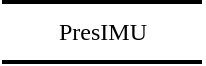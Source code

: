 <mxfile>
    <diagram id="kPWpZeB2M8FcOMIMYAff" name="Page-1">
        <mxGraphModel dx="297" dy="647" grid="1" gridSize="10" guides="1" tooltips="1" connect="1" arrows="1" fold="1" page="1" pageScale="1" pageWidth="850" pageHeight="1100" math="0" shadow="0">
            <root>
                <mxCell id="0"/>
                <mxCell id="1" parent="0"/>
                <mxCell id="2" value="PresIMU" style="html=1;rounded=0;shadow=0;comic=0;labelBackgroundColor=none;strokeWidth=2;fontFamily=Verdana;fontSize=12;align=center;shape=mxgraph.ios7ui.horLines;" vertex="1" parent="1">
                    <mxGeometry x="960" y="40" width="100" height="30" as="geometry"/>
                </mxCell>
            </root>
        </mxGraphModel>
    </diagram>
</mxfile>